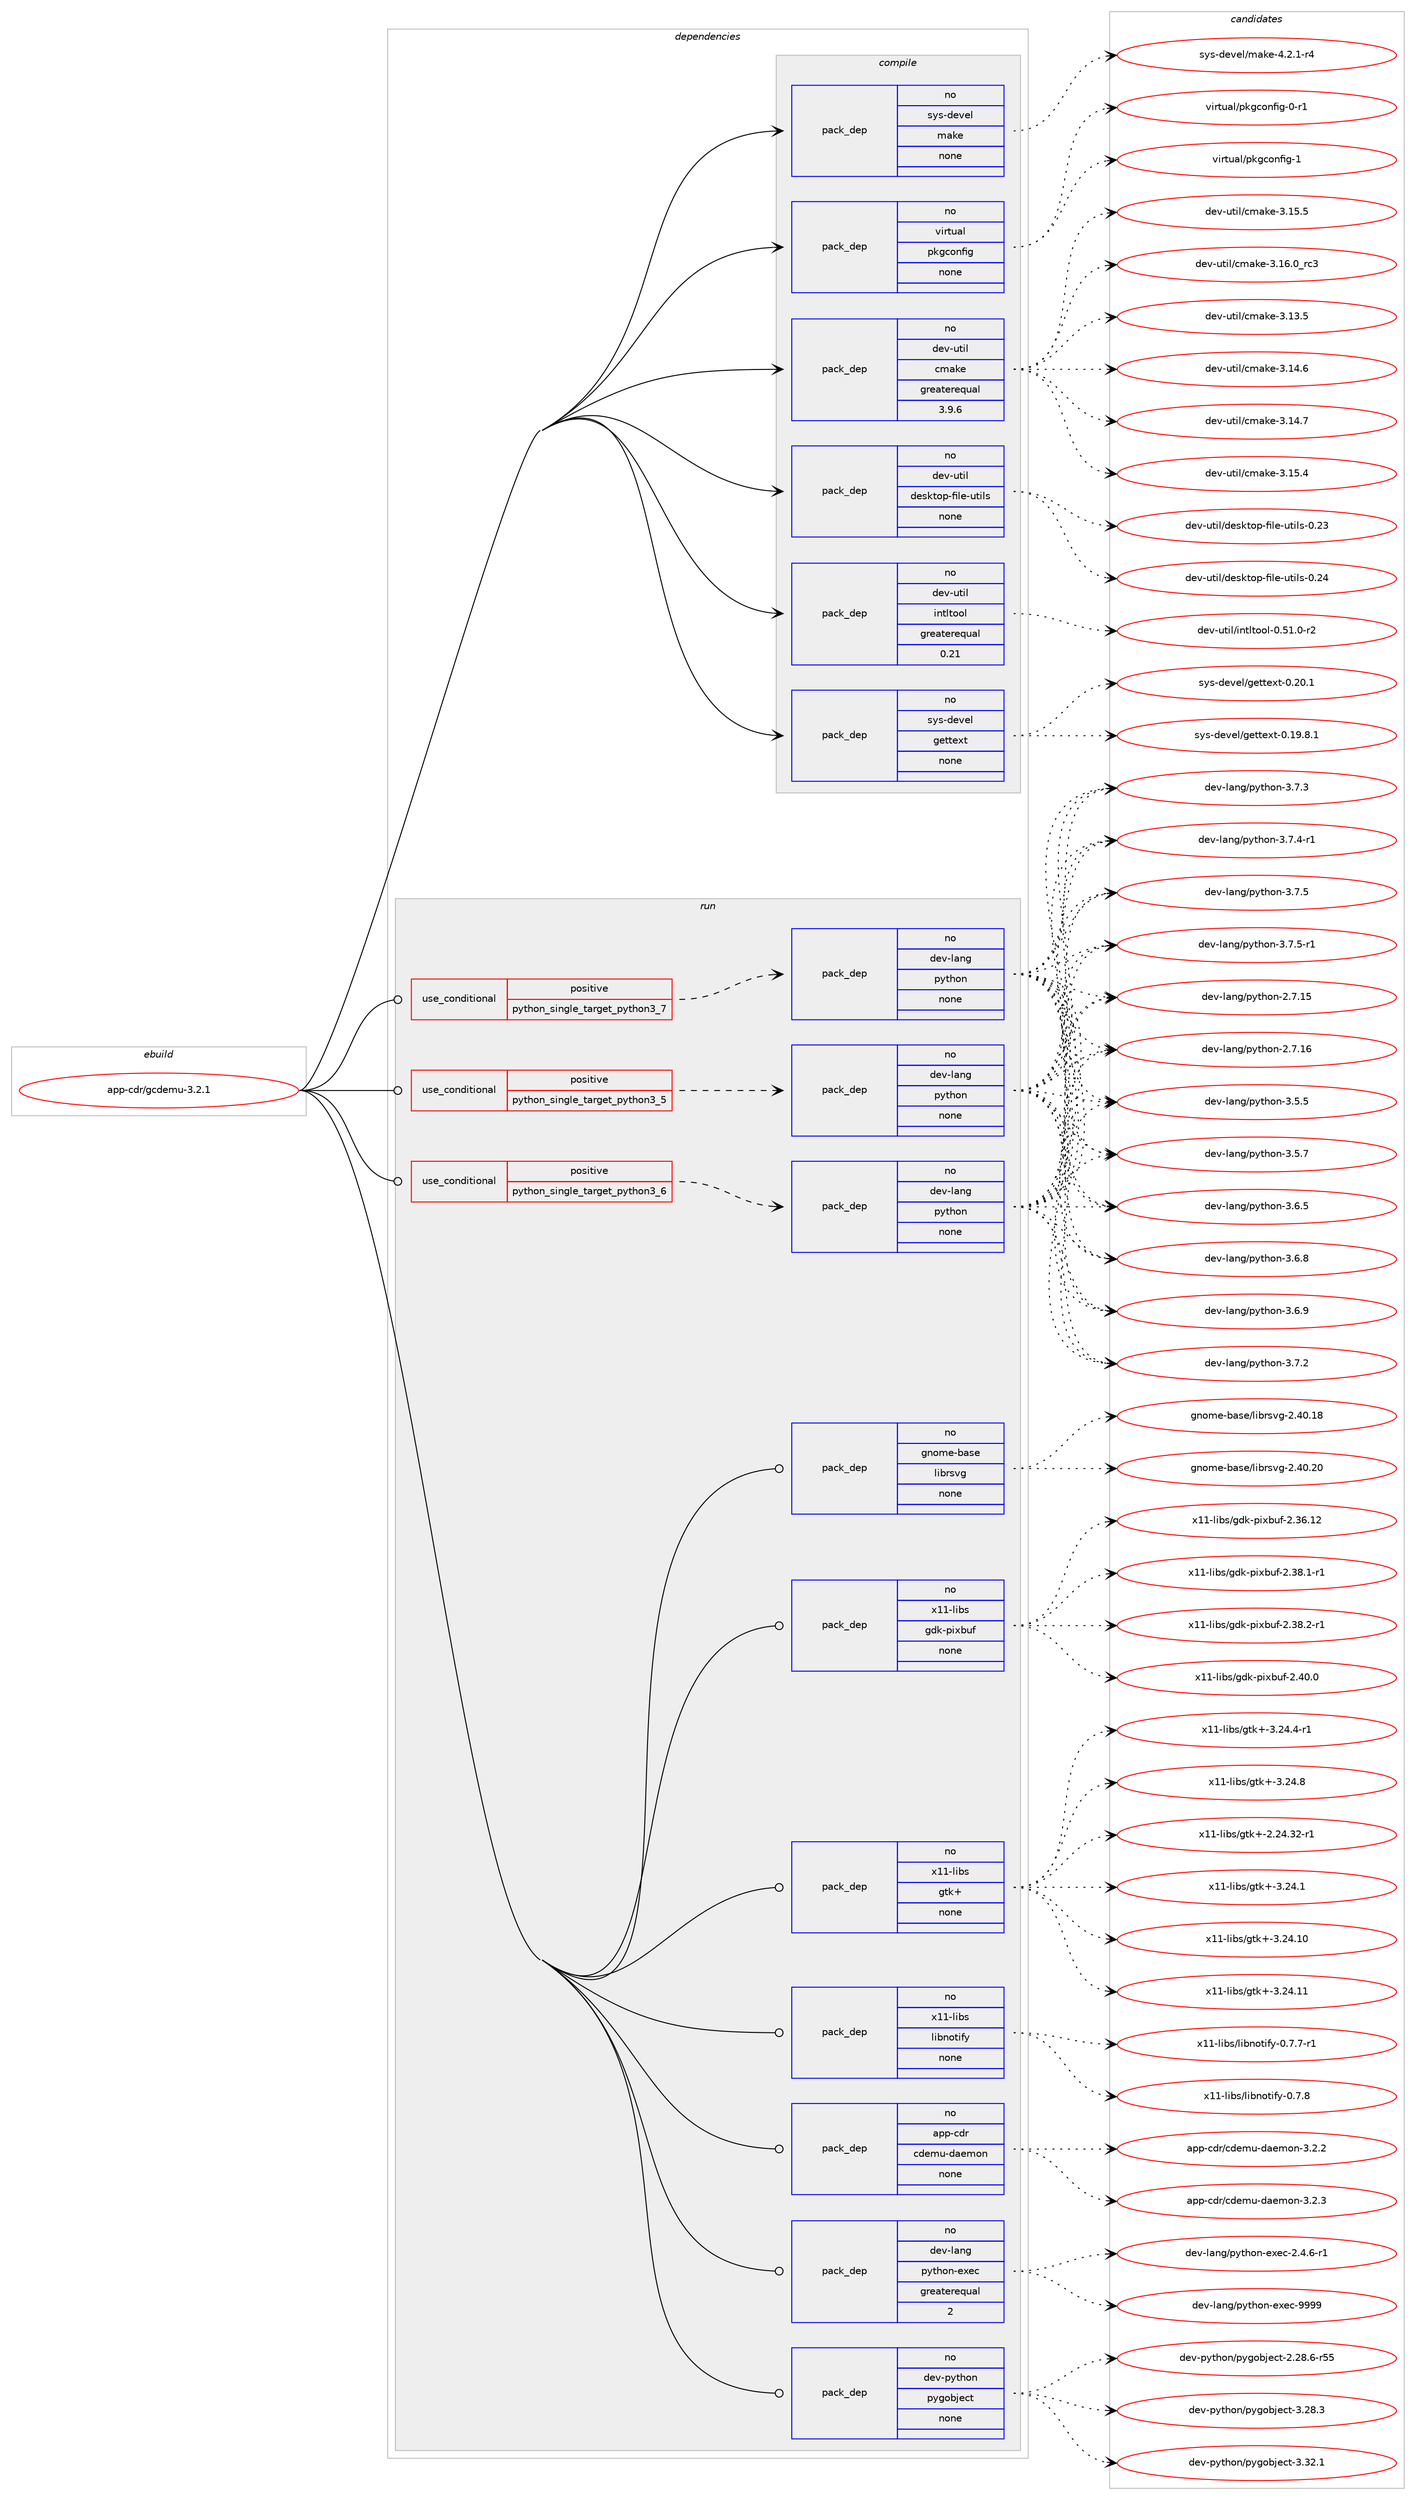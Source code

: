 digraph prolog {

# *************
# Graph options
# *************

newrank=true;
concentrate=true;
compound=true;
graph [rankdir=LR,fontname=Helvetica,fontsize=10,ranksep=1.5];#, ranksep=2.5, nodesep=0.2];
edge  [arrowhead=vee];
node  [fontname=Helvetica,fontsize=10];

# **********
# The ebuild
# **********

subgraph cluster_leftcol {
color=gray;
rank=same;
label=<<i>ebuild</i>>;
id [label="app-cdr/gcdemu-3.2.1", color=red, width=4, href="../app-cdr/gcdemu-3.2.1.svg"];
}

# ****************
# The dependencies
# ****************

subgraph cluster_midcol {
color=gray;
label=<<i>dependencies</i>>;
subgraph cluster_compile {
fillcolor="#eeeeee";
style=filled;
label=<<i>compile</i>>;
subgraph pack353622 {
dependency475812 [label=<<TABLE BORDER="0" CELLBORDER="1" CELLSPACING="0" CELLPADDING="4" WIDTH="220"><TR><TD ROWSPAN="6" CELLPADDING="30">pack_dep</TD></TR><TR><TD WIDTH="110">no</TD></TR><TR><TD>dev-util</TD></TR><TR><TD>cmake</TD></TR><TR><TD>greaterequal</TD></TR><TR><TD>3.9.6</TD></TR></TABLE>>, shape=none, color=blue];
}
id:e -> dependency475812:w [weight=20,style="solid",arrowhead="vee"];
subgraph pack353623 {
dependency475813 [label=<<TABLE BORDER="0" CELLBORDER="1" CELLSPACING="0" CELLPADDING="4" WIDTH="220"><TR><TD ROWSPAN="6" CELLPADDING="30">pack_dep</TD></TR><TR><TD WIDTH="110">no</TD></TR><TR><TD>dev-util</TD></TR><TR><TD>desktop-file-utils</TD></TR><TR><TD>none</TD></TR><TR><TD></TD></TR></TABLE>>, shape=none, color=blue];
}
id:e -> dependency475813:w [weight=20,style="solid",arrowhead="vee"];
subgraph pack353624 {
dependency475814 [label=<<TABLE BORDER="0" CELLBORDER="1" CELLSPACING="0" CELLPADDING="4" WIDTH="220"><TR><TD ROWSPAN="6" CELLPADDING="30">pack_dep</TD></TR><TR><TD WIDTH="110">no</TD></TR><TR><TD>dev-util</TD></TR><TR><TD>intltool</TD></TR><TR><TD>greaterequal</TD></TR><TR><TD>0.21</TD></TR></TABLE>>, shape=none, color=blue];
}
id:e -> dependency475814:w [weight=20,style="solid",arrowhead="vee"];
subgraph pack353625 {
dependency475815 [label=<<TABLE BORDER="0" CELLBORDER="1" CELLSPACING="0" CELLPADDING="4" WIDTH="220"><TR><TD ROWSPAN="6" CELLPADDING="30">pack_dep</TD></TR><TR><TD WIDTH="110">no</TD></TR><TR><TD>sys-devel</TD></TR><TR><TD>gettext</TD></TR><TR><TD>none</TD></TR><TR><TD></TD></TR></TABLE>>, shape=none, color=blue];
}
id:e -> dependency475815:w [weight=20,style="solid",arrowhead="vee"];
subgraph pack353626 {
dependency475816 [label=<<TABLE BORDER="0" CELLBORDER="1" CELLSPACING="0" CELLPADDING="4" WIDTH="220"><TR><TD ROWSPAN="6" CELLPADDING="30">pack_dep</TD></TR><TR><TD WIDTH="110">no</TD></TR><TR><TD>sys-devel</TD></TR><TR><TD>make</TD></TR><TR><TD>none</TD></TR><TR><TD></TD></TR></TABLE>>, shape=none, color=blue];
}
id:e -> dependency475816:w [weight=20,style="solid",arrowhead="vee"];
subgraph pack353627 {
dependency475817 [label=<<TABLE BORDER="0" CELLBORDER="1" CELLSPACING="0" CELLPADDING="4" WIDTH="220"><TR><TD ROWSPAN="6" CELLPADDING="30">pack_dep</TD></TR><TR><TD WIDTH="110">no</TD></TR><TR><TD>virtual</TD></TR><TR><TD>pkgconfig</TD></TR><TR><TD>none</TD></TR><TR><TD></TD></TR></TABLE>>, shape=none, color=blue];
}
id:e -> dependency475817:w [weight=20,style="solid",arrowhead="vee"];
}
subgraph cluster_compileandrun {
fillcolor="#eeeeee";
style=filled;
label=<<i>compile and run</i>>;
}
subgraph cluster_run {
fillcolor="#eeeeee";
style=filled;
label=<<i>run</i>>;
subgraph cond113552 {
dependency475818 [label=<<TABLE BORDER="0" CELLBORDER="1" CELLSPACING="0" CELLPADDING="4"><TR><TD ROWSPAN="3" CELLPADDING="10">use_conditional</TD></TR><TR><TD>positive</TD></TR><TR><TD>python_single_target_python3_5</TD></TR></TABLE>>, shape=none, color=red];
subgraph pack353628 {
dependency475819 [label=<<TABLE BORDER="0" CELLBORDER="1" CELLSPACING="0" CELLPADDING="4" WIDTH="220"><TR><TD ROWSPAN="6" CELLPADDING="30">pack_dep</TD></TR><TR><TD WIDTH="110">no</TD></TR><TR><TD>dev-lang</TD></TR><TR><TD>python</TD></TR><TR><TD>none</TD></TR><TR><TD></TD></TR></TABLE>>, shape=none, color=blue];
}
dependency475818:e -> dependency475819:w [weight=20,style="dashed",arrowhead="vee"];
}
id:e -> dependency475818:w [weight=20,style="solid",arrowhead="odot"];
subgraph cond113553 {
dependency475820 [label=<<TABLE BORDER="0" CELLBORDER="1" CELLSPACING="0" CELLPADDING="4"><TR><TD ROWSPAN="3" CELLPADDING="10">use_conditional</TD></TR><TR><TD>positive</TD></TR><TR><TD>python_single_target_python3_6</TD></TR></TABLE>>, shape=none, color=red];
subgraph pack353629 {
dependency475821 [label=<<TABLE BORDER="0" CELLBORDER="1" CELLSPACING="0" CELLPADDING="4" WIDTH="220"><TR><TD ROWSPAN="6" CELLPADDING="30">pack_dep</TD></TR><TR><TD WIDTH="110">no</TD></TR><TR><TD>dev-lang</TD></TR><TR><TD>python</TD></TR><TR><TD>none</TD></TR><TR><TD></TD></TR></TABLE>>, shape=none, color=blue];
}
dependency475820:e -> dependency475821:w [weight=20,style="dashed",arrowhead="vee"];
}
id:e -> dependency475820:w [weight=20,style="solid",arrowhead="odot"];
subgraph cond113554 {
dependency475822 [label=<<TABLE BORDER="0" CELLBORDER="1" CELLSPACING="0" CELLPADDING="4"><TR><TD ROWSPAN="3" CELLPADDING="10">use_conditional</TD></TR><TR><TD>positive</TD></TR><TR><TD>python_single_target_python3_7</TD></TR></TABLE>>, shape=none, color=red];
subgraph pack353630 {
dependency475823 [label=<<TABLE BORDER="0" CELLBORDER="1" CELLSPACING="0" CELLPADDING="4" WIDTH="220"><TR><TD ROWSPAN="6" CELLPADDING="30">pack_dep</TD></TR><TR><TD WIDTH="110">no</TD></TR><TR><TD>dev-lang</TD></TR><TR><TD>python</TD></TR><TR><TD>none</TD></TR><TR><TD></TD></TR></TABLE>>, shape=none, color=blue];
}
dependency475822:e -> dependency475823:w [weight=20,style="dashed",arrowhead="vee"];
}
id:e -> dependency475822:w [weight=20,style="solid",arrowhead="odot"];
subgraph pack353631 {
dependency475824 [label=<<TABLE BORDER="0" CELLBORDER="1" CELLSPACING="0" CELLPADDING="4" WIDTH="220"><TR><TD ROWSPAN="6" CELLPADDING="30">pack_dep</TD></TR><TR><TD WIDTH="110">no</TD></TR><TR><TD>app-cdr</TD></TR><TR><TD>cdemu-daemon</TD></TR><TR><TD>none</TD></TR><TR><TD></TD></TR></TABLE>>, shape=none, color=blue];
}
id:e -> dependency475824:w [weight=20,style="solid",arrowhead="odot"];
subgraph pack353632 {
dependency475825 [label=<<TABLE BORDER="0" CELLBORDER="1" CELLSPACING="0" CELLPADDING="4" WIDTH="220"><TR><TD ROWSPAN="6" CELLPADDING="30">pack_dep</TD></TR><TR><TD WIDTH="110">no</TD></TR><TR><TD>dev-lang</TD></TR><TR><TD>python-exec</TD></TR><TR><TD>greaterequal</TD></TR><TR><TD>2</TD></TR></TABLE>>, shape=none, color=blue];
}
id:e -> dependency475825:w [weight=20,style="solid",arrowhead="odot"];
subgraph pack353633 {
dependency475826 [label=<<TABLE BORDER="0" CELLBORDER="1" CELLSPACING="0" CELLPADDING="4" WIDTH="220"><TR><TD ROWSPAN="6" CELLPADDING="30">pack_dep</TD></TR><TR><TD WIDTH="110">no</TD></TR><TR><TD>dev-python</TD></TR><TR><TD>pygobject</TD></TR><TR><TD>none</TD></TR><TR><TD></TD></TR></TABLE>>, shape=none, color=blue];
}
id:e -> dependency475826:w [weight=20,style="solid",arrowhead="odot"];
subgraph pack353634 {
dependency475827 [label=<<TABLE BORDER="0" CELLBORDER="1" CELLSPACING="0" CELLPADDING="4" WIDTH="220"><TR><TD ROWSPAN="6" CELLPADDING="30">pack_dep</TD></TR><TR><TD WIDTH="110">no</TD></TR><TR><TD>gnome-base</TD></TR><TR><TD>librsvg</TD></TR><TR><TD>none</TD></TR><TR><TD></TD></TR></TABLE>>, shape=none, color=blue];
}
id:e -> dependency475827:w [weight=20,style="solid",arrowhead="odot"];
subgraph pack353635 {
dependency475828 [label=<<TABLE BORDER="0" CELLBORDER="1" CELLSPACING="0" CELLPADDING="4" WIDTH="220"><TR><TD ROWSPAN="6" CELLPADDING="30">pack_dep</TD></TR><TR><TD WIDTH="110">no</TD></TR><TR><TD>x11-libs</TD></TR><TR><TD>gdk-pixbuf</TD></TR><TR><TD>none</TD></TR><TR><TD></TD></TR></TABLE>>, shape=none, color=blue];
}
id:e -> dependency475828:w [weight=20,style="solid",arrowhead="odot"];
subgraph pack353636 {
dependency475829 [label=<<TABLE BORDER="0" CELLBORDER="1" CELLSPACING="0" CELLPADDING="4" WIDTH="220"><TR><TD ROWSPAN="6" CELLPADDING="30">pack_dep</TD></TR><TR><TD WIDTH="110">no</TD></TR><TR><TD>x11-libs</TD></TR><TR><TD>gtk+</TD></TR><TR><TD>none</TD></TR><TR><TD></TD></TR></TABLE>>, shape=none, color=blue];
}
id:e -> dependency475829:w [weight=20,style="solid",arrowhead="odot"];
subgraph pack353637 {
dependency475830 [label=<<TABLE BORDER="0" CELLBORDER="1" CELLSPACING="0" CELLPADDING="4" WIDTH="220"><TR><TD ROWSPAN="6" CELLPADDING="30">pack_dep</TD></TR><TR><TD WIDTH="110">no</TD></TR><TR><TD>x11-libs</TD></TR><TR><TD>libnotify</TD></TR><TR><TD>none</TD></TR><TR><TD></TD></TR></TABLE>>, shape=none, color=blue];
}
id:e -> dependency475830:w [weight=20,style="solid",arrowhead="odot"];
}
}

# **************
# The candidates
# **************

subgraph cluster_choices {
rank=same;
color=gray;
label=<<i>candidates</i>>;

subgraph choice353622 {
color=black;
nodesep=1;
choice1001011184511711610510847991099710710145514649514653 [label="dev-util/cmake-3.13.5", color=red, width=4,href="../dev-util/cmake-3.13.5.svg"];
choice1001011184511711610510847991099710710145514649524654 [label="dev-util/cmake-3.14.6", color=red, width=4,href="../dev-util/cmake-3.14.6.svg"];
choice1001011184511711610510847991099710710145514649524655 [label="dev-util/cmake-3.14.7", color=red, width=4,href="../dev-util/cmake-3.14.7.svg"];
choice1001011184511711610510847991099710710145514649534652 [label="dev-util/cmake-3.15.4", color=red, width=4,href="../dev-util/cmake-3.15.4.svg"];
choice1001011184511711610510847991099710710145514649534653 [label="dev-util/cmake-3.15.5", color=red, width=4,href="../dev-util/cmake-3.15.5.svg"];
choice1001011184511711610510847991099710710145514649544648951149951 [label="dev-util/cmake-3.16.0_rc3", color=red, width=4,href="../dev-util/cmake-3.16.0_rc3.svg"];
dependency475812:e -> choice1001011184511711610510847991099710710145514649514653:w [style=dotted,weight="100"];
dependency475812:e -> choice1001011184511711610510847991099710710145514649524654:w [style=dotted,weight="100"];
dependency475812:e -> choice1001011184511711610510847991099710710145514649524655:w [style=dotted,weight="100"];
dependency475812:e -> choice1001011184511711610510847991099710710145514649534652:w [style=dotted,weight="100"];
dependency475812:e -> choice1001011184511711610510847991099710710145514649534653:w [style=dotted,weight="100"];
dependency475812:e -> choice1001011184511711610510847991099710710145514649544648951149951:w [style=dotted,weight="100"];
}
subgraph choice353623 {
color=black;
nodesep=1;
choice100101118451171161051084710010111510711611111245102105108101451171161051081154548465051 [label="dev-util/desktop-file-utils-0.23", color=red, width=4,href="../dev-util/desktop-file-utils-0.23.svg"];
choice100101118451171161051084710010111510711611111245102105108101451171161051081154548465052 [label="dev-util/desktop-file-utils-0.24", color=red, width=4,href="../dev-util/desktop-file-utils-0.24.svg"];
dependency475813:e -> choice100101118451171161051084710010111510711611111245102105108101451171161051081154548465051:w [style=dotted,weight="100"];
dependency475813:e -> choice100101118451171161051084710010111510711611111245102105108101451171161051081154548465052:w [style=dotted,weight="100"];
}
subgraph choice353624 {
color=black;
nodesep=1;
choice1001011184511711610510847105110116108116111111108454846534946484511450 [label="dev-util/intltool-0.51.0-r2", color=red, width=4,href="../dev-util/intltool-0.51.0-r2.svg"];
dependency475814:e -> choice1001011184511711610510847105110116108116111111108454846534946484511450:w [style=dotted,weight="100"];
}
subgraph choice353625 {
color=black;
nodesep=1;
choice1151211154510010111810110847103101116116101120116454846495746564649 [label="sys-devel/gettext-0.19.8.1", color=red, width=4,href="../sys-devel/gettext-0.19.8.1.svg"];
choice115121115451001011181011084710310111611610112011645484650484649 [label="sys-devel/gettext-0.20.1", color=red, width=4,href="../sys-devel/gettext-0.20.1.svg"];
dependency475815:e -> choice1151211154510010111810110847103101116116101120116454846495746564649:w [style=dotted,weight="100"];
dependency475815:e -> choice115121115451001011181011084710310111611610112011645484650484649:w [style=dotted,weight="100"];
}
subgraph choice353626 {
color=black;
nodesep=1;
choice1151211154510010111810110847109971071014552465046494511452 [label="sys-devel/make-4.2.1-r4", color=red, width=4,href="../sys-devel/make-4.2.1-r4.svg"];
dependency475816:e -> choice1151211154510010111810110847109971071014552465046494511452:w [style=dotted,weight="100"];
}
subgraph choice353627 {
color=black;
nodesep=1;
choice11810511411611797108471121071039911111010210510345484511449 [label="virtual/pkgconfig-0-r1", color=red, width=4,href="../virtual/pkgconfig-0-r1.svg"];
choice1181051141161179710847112107103991111101021051034549 [label="virtual/pkgconfig-1", color=red, width=4,href="../virtual/pkgconfig-1.svg"];
dependency475817:e -> choice11810511411611797108471121071039911111010210510345484511449:w [style=dotted,weight="100"];
dependency475817:e -> choice1181051141161179710847112107103991111101021051034549:w [style=dotted,weight="100"];
}
subgraph choice353628 {
color=black;
nodesep=1;
choice10010111845108971101034711212111610411111045504655464953 [label="dev-lang/python-2.7.15", color=red, width=4,href="../dev-lang/python-2.7.15.svg"];
choice10010111845108971101034711212111610411111045504655464954 [label="dev-lang/python-2.7.16", color=red, width=4,href="../dev-lang/python-2.7.16.svg"];
choice100101118451089711010347112121116104111110455146534653 [label="dev-lang/python-3.5.5", color=red, width=4,href="../dev-lang/python-3.5.5.svg"];
choice100101118451089711010347112121116104111110455146534655 [label="dev-lang/python-3.5.7", color=red, width=4,href="../dev-lang/python-3.5.7.svg"];
choice100101118451089711010347112121116104111110455146544653 [label="dev-lang/python-3.6.5", color=red, width=4,href="../dev-lang/python-3.6.5.svg"];
choice100101118451089711010347112121116104111110455146544656 [label="dev-lang/python-3.6.8", color=red, width=4,href="../dev-lang/python-3.6.8.svg"];
choice100101118451089711010347112121116104111110455146544657 [label="dev-lang/python-3.6.9", color=red, width=4,href="../dev-lang/python-3.6.9.svg"];
choice100101118451089711010347112121116104111110455146554650 [label="dev-lang/python-3.7.2", color=red, width=4,href="../dev-lang/python-3.7.2.svg"];
choice100101118451089711010347112121116104111110455146554651 [label="dev-lang/python-3.7.3", color=red, width=4,href="../dev-lang/python-3.7.3.svg"];
choice1001011184510897110103471121211161041111104551465546524511449 [label="dev-lang/python-3.7.4-r1", color=red, width=4,href="../dev-lang/python-3.7.4-r1.svg"];
choice100101118451089711010347112121116104111110455146554653 [label="dev-lang/python-3.7.5", color=red, width=4,href="../dev-lang/python-3.7.5.svg"];
choice1001011184510897110103471121211161041111104551465546534511449 [label="dev-lang/python-3.7.5-r1", color=red, width=4,href="../dev-lang/python-3.7.5-r1.svg"];
dependency475819:e -> choice10010111845108971101034711212111610411111045504655464953:w [style=dotted,weight="100"];
dependency475819:e -> choice10010111845108971101034711212111610411111045504655464954:w [style=dotted,weight="100"];
dependency475819:e -> choice100101118451089711010347112121116104111110455146534653:w [style=dotted,weight="100"];
dependency475819:e -> choice100101118451089711010347112121116104111110455146534655:w [style=dotted,weight="100"];
dependency475819:e -> choice100101118451089711010347112121116104111110455146544653:w [style=dotted,weight="100"];
dependency475819:e -> choice100101118451089711010347112121116104111110455146544656:w [style=dotted,weight="100"];
dependency475819:e -> choice100101118451089711010347112121116104111110455146544657:w [style=dotted,weight="100"];
dependency475819:e -> choice100101118451089711010347112121116104111110455146554650:w [style=dotted,weight="100"];
dependency475819:e -> choice100101118451089711010347112121116104111110455146554651:w [style=dotted,weight="100"];
dependency475819:e -> choice1001011184510897110103471121211161041111104551465546524511449:w [style=dotted,weight="100"];
dependency475819:e -> choice100101118451089711010347112121116104111110455146554653:w [style=dotted,weight="100"];
dependency475819:e -> choice1001011184510897110103471121211161041111104551465546534511449:w [style=dotted,weight="100"];
}
subgraph choice353629 {
color=black;
nodesep=1;
choice10010111845108971101034711212111610411111045504655464953 [label="dev-lang/python-2.7.15", color=red, width=4,href="../dev-lang/python-2.7.15.svg"];
choice10010111845108971101034711212111610411111045504655464954 [label="dev-lang/python-2.7.16", color=red, width=4,href="../dev-lang/python-2.7.16.svg"];
choice100101118451089711010347112121116104111110455146534653 [label="dev-lang/python-3.5.5", color=red, width=4,href="../dev-lang/python-3.5.5.svg"];
choice100101118451089711010347112121116104111110455146534655 [label="dev-lang/python-3.5.7", color=red, width=4,href="../dev-lang/python-3.5.7.svg"];
choice100101118451089711010347112121116104111110455146544653 [label="dev-lang/python-3.6.5", color=red, width=4,href="../dev-lang/python-3.6.5.svg"];
choice100101118451089711010347112121116104111110455146544656 [label="dev-lang/python-3.6.8", color=red, width=4,href="../dev-lang/python-3.6.8.svg"];
choice100101118451089711010347112121116104111110455146544657 [label="dev-lang/python-3.6.9", color=red, width=4,href="../dev-lang/python-3.6.9.svg"];
choice100101118451089711010347112121116104111110455146554650 [label="dev-lang/python-3.7.2", color=red, width=4,href="../dev-lang/python-3.7.2.svg"];
choice100101118451089711010347112121116104111110455146554651 [label="dev-lang/python-3.7.3", color=red, width=4,href="../dev-lang/python-3.7.3.svg"];
choice1001011184510897110103471121211161041111104551465546524511449 [label="dev-lang/python-3.7.4-r1", color=red, width=4,href="../dev-lang/python-3.7.4-r1.svg"];
choice100101118451089711010347112121116104111110455146554653 [label="dev-lang/python-3.7.5", color=red, width=4,href="../dev-lang/python-3.7.5.svg"];
choice1001011184510897110103471121211161041111104551465546534511449 [label="dev-lang/python-3.7.5-r1", color=red, width=4,href="../dev-lang/python-3.7.5-r1.svg"];
dependency475821:e -> choice10010111845108971101034711212111610411111045504655464953:w [style=dotted,weight="100"];
dependency475821:e -> choice10010111845108971101034711212111610411111045504655464954:w [style=dotted,weight="100"];
dependency475821:e -> choice100101118451089711010347112121116104111110455146534653:w [style=dotted,weight="100"];
dependency475821:e -> choice100101118451089711010347112121116104111110455146534655:w [style=dotted,weight="100"];
dependency475821:e -> choice100101118451089711010347112121116104111110455146544653:w [style=dotted,weight="100"];
dependency475821:e -> choice100101118451089711010347112121116104111110455146544656:w [style=dotted,weight="100"];
dependency475821:e -> choice100101118451089711010347112121116104111110455146544657:w [style=dotted,weight="100"];
dependency475821:e -> choice100101118451089711010347112121116104111110455146554650:w [style=dotted,weight="100"];
dependency475821:e -> choice100101118451089711010347112121116104111110455146554651:w [style=dotted,weight="100"];
dependency475821:e -> choice1001011184510897110103471121211161041111104551465546524511449:w [style=dotted,weight="100"];
dependency475821:e -> choice100101118451089711010347112121116104111110455146554653:w [style=dotted,weight="100"];
dependency475821:e -> choice1001011184510897110103471121211161041111104551465546534511449:w [style=dotted,weight="100"];
}
subgraph choice353630 {
color=black;
nodesep=1;
choice10010111845108971101034711212111610411111045504655464953 [label="dev-lang/python-2.7.15", color=red, width=4,href="../dev-lang/python-2.7.15.svg"];
choice10010111845108971101034711212111610411111045504655464954 [label="dev-lang/python-2.7.16", color=red, width=4,href="../dev-lang/python-2.7.16.svg"];
choice100101118451089711010347112121116104111110455146534653 [label="dev-lang/python-3.5.5", color=red, width=4,href="../dev-lang/python-3.5.5.svg"];
choice100101118451089711010347112121116104111110455146534655 [label="dev-lang/python-3.5.7", color=red, width=4,href="../dev-lang/python-3.5.7.svg"];
choice100101118451089711010347112121116104111110455146544653 [label="dev-lang/python-3.6.5", color=red, width=4,href="../dev-lang/python-3.6.5.svg"];
choice100101118451089711010347112121116104111110455146544656 [label="dev-lang/python-3.6.8", color=red, width=4,href="../dev-lang/python-3.6.8.svg"];
choice100101118451089711010347112121116104111110455146544657 [label="dev-lang/python-3.6.9", color=red, width=4,href="../dev-lang/python-3.6.9.svg"];
choice100101118451089711010347112121116104111110455146554650 [label="dev-lang/python-3.7.2", color=red, width=4,href="../dev-lang/python-3.7.2.svg"];
choice100101118451089711010347112121116104111110455146554651 [label="dev-lang/python-3.7.3", color=red, width=4,href="../dev-lang/python-3.7.3.svg"];
choice1001011184510897110103471121211161041111104551465546524511449 [label="dev-lang/python-3.7.4-r1", color=red, width=4,href="../dev-lang/python-3.7.4-r1.svg"];
choice100101118451089711010347112121116104111110455146554653 [label="dev-lang/python-3.7.5", color=red, width=4,href="../dev-lang/python-3.7.5.svg"];
choice1001011184510897110103471121211161041111104551465546534511449 [label="dev-lang/python-3.7.5-r1", color=red, width=4,href="../dev-lang/python-3.7.5-r1.svg"];
dependency475823:e -> choice10010111845108971101034711212111610411111045504655464953:w [style=dotted,weight="100"];
dependency475823:e -> choice10010111845108971101034711212111610411111045504655464954:w [style=dotted,weight="100"];
dependency475823:e -> choice100101118451089711010347112121116104111110455146534653:w [style=dotted,weight="100"];
dependency475823:e -> choice100101118451089711010347112121116104111110455146534655:w [style=dotted,weight="100"];
dependency475823:e -> choice100101118451089711010347112121116104111110455146544653:w [style=dotted,weight="100"];
dependency475823:e -> choice100101118451089711010347112121116104111110455146544656:w [style=dotted,weight="100"];
dependency475823:e -> choice100101118451089711010347112121116104111110455146544657:w [style=dotted,weight="100"];
dependency475823:e -> choice100101118451089711010347112121116104111110455146554650:w [style=dotted,weight="100"];
dependency475823:e -> choice100101118451089711010347112121116104111110455146554651:w [style=dotted,weight="100"];
dependency475823:e -> choice1001011184510897110103471121211161041111104551465546524511449:w [style=dotted,weight="100"];
dependency475823:e -> choice100101118451089711010347112121116104111110455146554653:w [style=dotted,weight="100"];
dependency475823:e -> choice1001011184510897110103471121211161041111104551465546534511449:w [style=dotted,weight="100"];
}
subgraph choice353631 {
color=black;
nodesep=1;
choice97112112459910011447991001011091174510097101109111110455146504650 [label="app-cdr/cdemu-daemon-3.2.2", color=red, width=4,href="../app-cdr/cdemu-daemon-3.2.2.svg"];
choice97112112459910011447991001011091174510097101109111110455146504651 [label="app-cdr/cdemu-daemon-3.2.3", color=red, width=4,href="../app-cdr/cdemu-daemon-3.2.3.svg"];
dependency475824:e -> choice97112112459910011447991001011091174510097101109111110455146504650:w [style=dotted,weight="100"];
dependency475824:e -> choice97112112459910011447991001011091174510097101109111110455146504651:w [style=dotted,weight="100"];
}
subgraph choice353632 {
color=black;
nodesep=1;
choice10010111845108971101034711212111610411111045101120101994550465246544511449 [label="dev-lang/python-exec-2.4.6-r1", color=red, width=4,href="../dev-lang/python-exec-2.4.6-r1.svg"];
choice10010111845108971101034711212111610411111045101120101994557575757 [label="dev-lang/python-exec-9999", color=red, width=4,href="../dev-lang/python-exec-9999.svg"];
dependency475825:e -> choice10010111845108971101034711212111610411111045101120101994550465246544511449:w [style=dotted,weight="100"];
dependency475825:e -> choice10010111845108971101034711212111610411111045101120101994557575757:w [style=dotted,weight="100"];
}
subgraph choice353633 {
color=black;
nodesep=1;
choice1001011184511212111610411111047112121103111981061019911645504650564654451145353 [label="dev-python/pygobject-2.28.6-r55", color=red, width=4,href="../dev-python/pygobject-2.28.6-r55.svg"];
choice1001011184511212111610411111047112121103111981061019911645514650564651 [label="dev-python/pygobject-3.28.3", color=red, width=4,href="../dev-python/pygobject-3.28.3.svg"];
choice1001011184511212111610411111047112121103111981061019911645514651504649 [label="dev-python/pygobject-3.32.1", color=red, width=4,href="../dev-python/pygobject-3.32.1.svg"];
dependency475826:e -> choice1001011184511212111610411111047112121103111981061019911645504650564654451145353:w [style=dotted,weight="100"];
dependency475826:e -> choice1001011184511212111610411111047112121103111981061019911645514650564651:w [style=dotted,weight="100"];
dependency475826:e -> choice1001011184511212111610411111047112121103111981061019911645514651504649:w [style=dotted,weight="100"];
}
subgraph choice353634 {
color=black;
nodesep=1;
choice10311011110910145989711510147108105981141151181034550465248464956 [label="gnome-base/librsvg-2.40.18", color=red, width=4,href="../gnome-base/librsvg-2.40.18.svg"];
choice10311011110910145989711510147108105981141151181034550465248465048 [label="gnome-base/librsvg-2.40.20", color=red, width=4,href="../gnome-base/librsvg-2.40.20.svg"];
dependency475827:e -> choice10311011110910145989711510147108105981141151181034550465248464956:w [style=dotted,weight="100"];
dependency475827:e -> choice10311011110910145989711510147108105981141151181034550465248465048:w [style=dotted,weight="100"];
}
subgraph choice353635 {
color=black;
nodesep=1;
choice120494945108105981154710310010745112105120981171024550465154464950 [label="x11-libs/gdk-pixbuf-2.36.12", color=red, width=4,href="../x11-libs/gdk-pixbuf-2.36.12.svg"];
choice12049494510810598115471031001074511210512098117102455046515646494511449 [label="x11-libs/gdk-pixbuf-2.38.1-r1", color=red, width=4,href="../x11-libs/gdk-pixbuf-2.38.1-r1.svg"];
choice12049494510810598115471031001074511210512098117102455046515646504511449 [label="x11-libs/gdk-pixbuf-2.38.2-r1", color=red, width=4,href="../x11-libs/gdk-pixbuf-2.38.2-r1.svg"];
choice1204949451081059811547103100107451121051209811710245504652484648 [label="x11-libs/gdk-pixbuf-2.40.0", color=red, width=4,href="../x11-libs/gdk-pixbuf-2.40.0.svg"];
dependency475828:e -> choice120494945108105981154710310010745112105120981171024550465154464950:w [style=dotted,weight="100"];
dependency475828:e -> choice12049494510810598115471031001074511210512098117102455046515646494511449:w [style=dotted,weight="100"];
dependency475828:e -> choice12049494510810598115471031001074511210512098117102455046515646504511449:w [style=dotted,weight="100"];
dependency475828:e -> choice1204949451081059811547103100107451121051209811710245504652484648:w [style=dotted,weight="100"];
}
subgraph choice353636 {
color=black;
nodesep=1;
choice12049494510810598115471031161074345504650524651504511449 [label="x11-libs/gtk+-2.24.32-r1", color=red, width=4,href="../x11-libs/gtk+-2.24.32-r1.svg"];
choice12049494510810598115471031161074345514650524649 [label="x11-libs/gtk+-3.24.1", color=red, width=4,href="../x11-libs/gtk+-3.24.1.svg"];
choice1204949451081059811547103116107434551465052464948 [label="x11-libs/gtk+-3.24.10", color=red, width=4,href="../x11-libs/gtk+-3.24.10.svg"];
choice1204949451081059811547103116107434551465052464949 [label="x11-libs/gtk+-3.24.11", color=red, width=4,href="../x11-libs/gtk+-3.24.11.svg"];
choice120494945108105981154710311610743455146505246524511449 [label="x11-libs/gtk+-3.24.4-r1", color=red, width=4,href="../x11-libs/gtk+-3.24.4-r1.svg"];
choice12049494510810598115471031161074345514650524656 [label="x11-libs/gtk+-3.24.8", color=red, width=4,href="../x11-libs/gtk+-3.24.8.svg"];
dependency475829:e -> choice12049494510810598115471031161074345504650524651504511449:w [style=dotted,weight="100"];
dependency475829:e -> choice12049494510810598115471031161074345514650524649:w [style=dotted,weight="100"];
dependency475829:e -> choice1204949451081059811547103116107434551465052464948:w [style=dotted,weight="100"];
dependency475829:e -> choice1204949451081059811547103116107434551465052464949:w [style=dotted,weight="100"];
dependency475829:e -> choice120494945108105981154710311610743455146505246524511449:w [style=dotted,weight="100"];
dependency475829:e -> choice12049494510810598115471031161074345514650524656:w [style=dotted,weight="100"];
}
subgraph choice353637 {
color=black;
nodesep=1;
choice1204949451081059811547108105981101111161051021214548465546554511449 [label="x11-libs/libnotify-0.7.7-r1", color=red, width=4,href="../x11-libs/libnotify-0.7.7-r1.svg"];
choice120494945108105981154710810598110111116105102121454846554656 [label="x11-libs/libnotify-0.7.8", color=red, width=4,href="../x11-libs/libnotify-0.7.8.svg"];
dependency475830:e -> choice1204949451081059811547108105981101111161051021214548465546554511449:w [style=dotted,weight="100"];
dependency475830:e -> choice120494945108105981154710810598110111116105102121454846554656:w [style=dotted,weight="100"];
}
}

}
